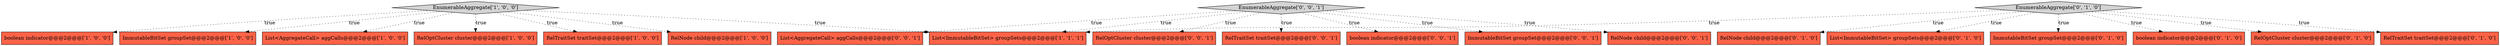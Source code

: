 digraph {
1 [style = filled, label = "EnumerableAggregate['1', '0', '0']", fillcolor = lightgray, shape = diamond image = "AAA0AAABBB1BBB"];
16 [style = filled, label = "RelOptCluster cluster@@@2@@@['0', '0', '1']", fillcolor = tomato, shape = box image = "AAA0AAABBB3BBB"];
19 [style = filled, label = "EnumerableAggregate['0', '0', '1']", fillcolor = lightgray, shape = diamond image = "AAA0AAABBB3BBB"];
4 [style = filled, label = "boolean indicator@@@2@@@['1', '0', '0']", fillcolor = tomato, shape = box image = "AAA0AAABBB1BBB"];
10 [style = filled, label = "RelNode child@@@2@@@['0', '1', '0']", fillcolor = tomato, shape = box image = "AAA0AAABBB2BBB"];
3 [style = filled, label = "ImmutableBitSet groupSet@@@2@@@['1', '0', '0']", fillcolor = tomato, shape = box image = "AAA0AAABBB1BBB"];
8 [style = filled, label = "List<ImmutableBitSet> groupSets@@@2@@@['0', '1', '0']", fillcolor = tomato, shape = box image = "AAA0AAABBB2BBB"];
5 [style = filled, label = "List<AggregateCall> aggCalls@@@2@@@['1', '0', '0']", fillcolor = tomato, shape = box image = "AAA0AAABBB1BBB"];
11 [style = filled, label = "EnumerableAggregate['0', '1', '0']", fillcolor = lightgray, shape = diamond image = "AAA0AAABBB2BBB"];
12 [style = filled, label = "ImmutableBitSet groupSet@@@2@@@['0', '1', '0']", fillcolor = tomato, shape = box image = "AAA0AAABBB2BBB"];
21 [style = filled, label = "RelTraitSet traitSet@@@2@@@['0', '0', '1']", fillcolor = tomato, shape = box image = "AAA0AAABBB3BBB"];
18 [style = filled, label = "boolean indicator@@@2@@@['0', '0', '1']", fillcolor = tomato, shape = box image = "AAA0AAABBB3BBB"];
13 [style = filled, label = "boolean indicator@@@2@@@['0', '1', '0']", fillcolor = tomato, shape = box image = "AAA0AAABBB2BBB"];
0 [style = filled, label = "RelOptCluster cluster@@@2@@@['1', '0', '0']", fillcolor = tomato, shape = box image = "AAA0AAABBB1BBB"];
20 [style = filled, label = "ImmutableBitSet groupSet@@@2@@@['0', '0', '1']", fillcolor = tomato, shape = box image = "AAA0AAABBB3BBB"];
7 [style = filled, label = "List<ImmutableBitSet> groupSets@@@2@@@['1', '1', '1']", fillcolor = tomato, shape = box image = "AAA0AAABBB1BBB"];
14 [style = filled, label = "RelOptCluster cluster@@@2@@@['0', '1', '0']", fillcolor = tomato, shape = box image = "AAA0AAABBB2BBB"];
6 [style = filled, label = "RelTraitSet traitSet@@@2@@@['1', '0', '0']", fillcolor = tomato, shape = box image = "AAA0AAABBB1BBB"];
2 [style = filled, label = "RelNode child@@@2@@@['1', '0', '0']", fillcolor = tomato, shape = box image = "AAA0AAABBB1BBB"];
17 [style = filled, label = "RelNode child@@@2@@@['0', '0', '1']", fillcolor = tomato, shape = box image = "AAA0AAABBB3BBB"];
9 [style = filled, label = "RelTraitSet traitSet@@@2@@@['0', '1', '0']", fillcolor = tomato, shape = box image = "AAA0AAABBB2BBB"];
15 [style = filled, label = "List<AggregateCall> aggCalls@@@2@@@['0', '0', '1']", fillcolor = tomato, shape = box image = "AAA0AAABBB3BBB"];
11->7 [style = dotted, label="true"];
19->17 [style = dotted, label="true"];
11->10 [style = dotted, label="true"];
19->20 [style = dotted, label="true"];
11->12 [style = dotted, label="true"];
11->14 [style = dotted, label="true"];
19->18 [style = dotted, label="true"];
11->9 [style = dotted, label="true"];
1->4 [style = dotted, label="true"];
19->21 [style = dotted, label="true"];
11->13 [style = dotted, label="true"];
19->7 [style = dotted, label="true"];
19->15 [style = dotted, label="true"];
1->3 [style = dotted, label="true"];
1->7 [style = dotted, label="true"];
19->16 [style = dotted, label="true"];
1->6 [style = dotted, label="true"];
11->8 [style = dotted, label="true"];
1->0 [style = dotted, label="true"];
1->2 [style = dotted, label="true"];
1->5 [style = dotted, label="true"];
}
